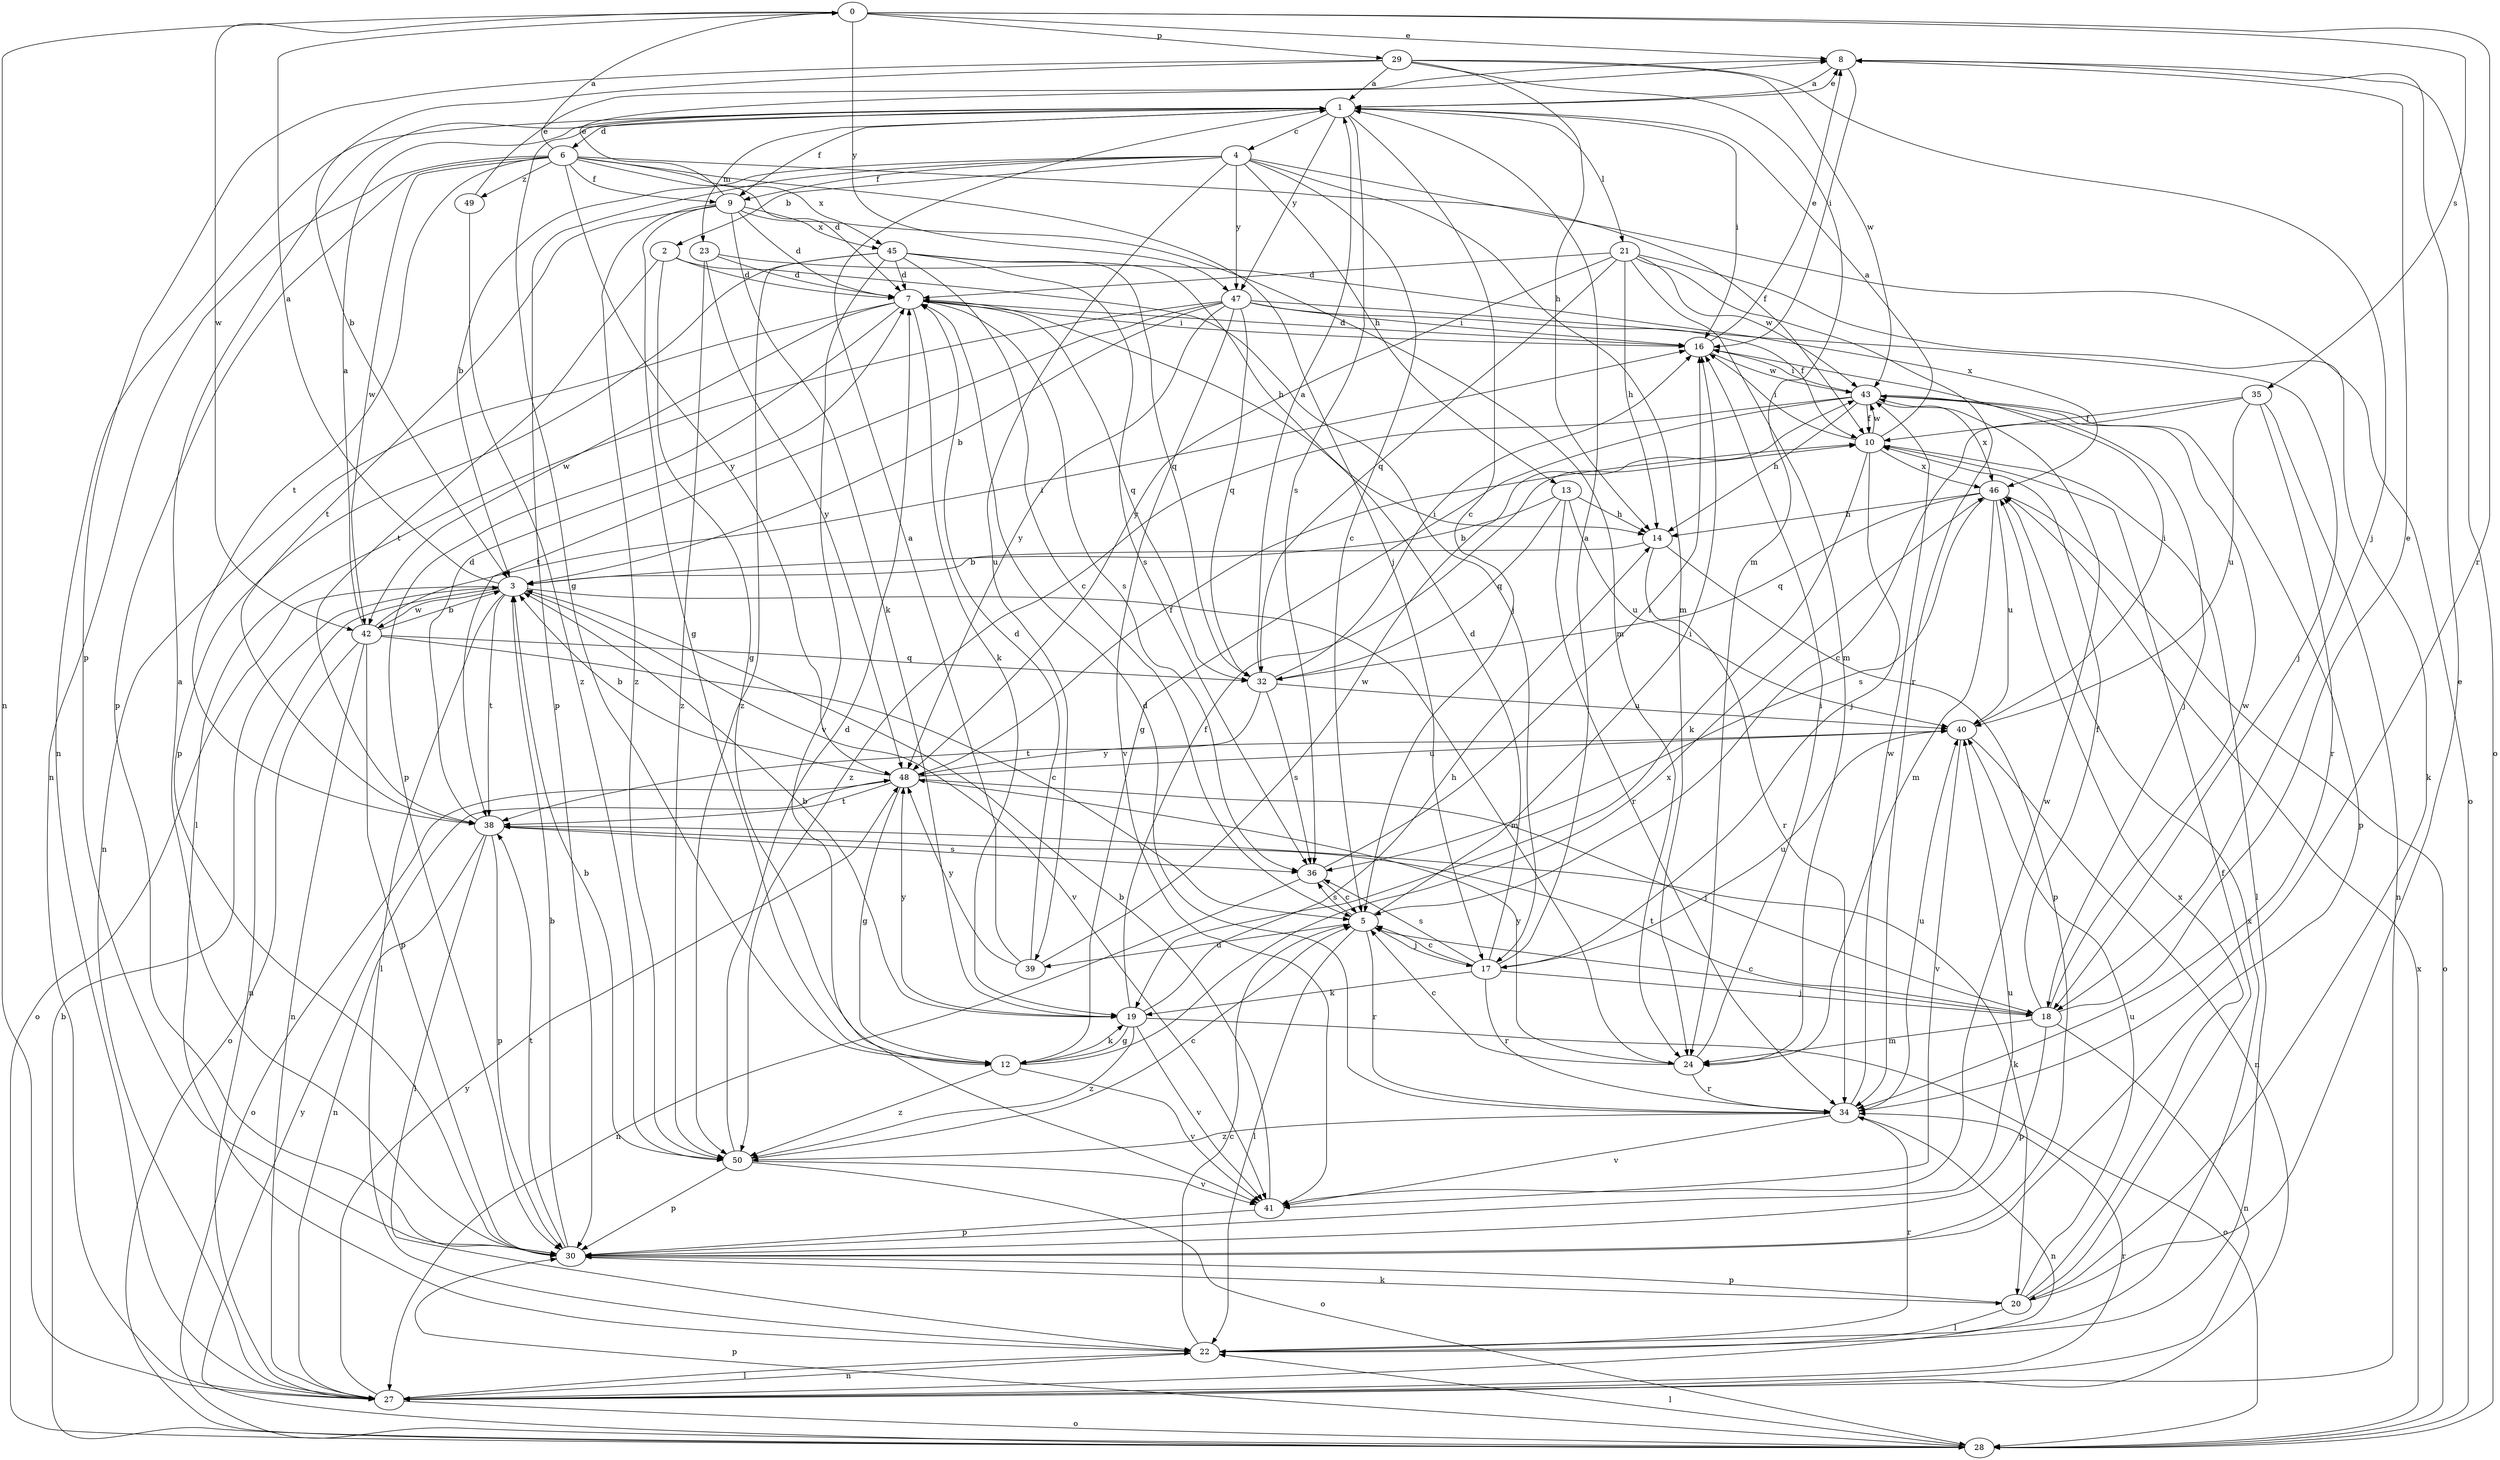 strict digraph  {
0;
1;
2;
3;
4;
5;
6;
7;
8;
9;
10;
12;
13;
14;
16;
17;
18;
19;
20;
21;
22;
23;
24;
27;
28;
29;
30;
32;
34;
35;
36;
38;
39;
40;
41;
42;
43;
45;
46;
47;
48;
49;
50;
0 -> 8  [label=e];
0 -> 27  [label=n];
0 -> 29  [label=p];
0 -> 34  [label=r];
0 -> 35  [label=s];
0 -> 42  [label=w];
0 -> 47  [label=y];
1 -> 4  [label=c];
1 -> 5  [label=c];
1 -> 6  [label=d];
1 -> 8  [label=e];
1 -> 9  [label=f];
1 -> 12  [label=g];
1 -> 16  [label=i];
1 -> 21  [label=l];
1 -> 23  [label=m];
1 -> 27  [label=n];
1 -> 36  [label=s];
1 -> 47  [label=y];
2 -> 7  [label=d];
2 -> 12  [label=g];
2 -> 17  [label=j];
2 -> 38  [label=t];
3 -> 0  [label=a];
3 -> 22  [label=l];
3 -> 24  [label=m];
3 -> 27  [label=n];
3 -> 28  [label=o];
3 -> 38  [label=t];
3 -> 41  [label=v];
3 -> 42  [label=w];
4 -> 2  [label=b];
4 -> 3  [label=b];
4 -> 5  [label=c];
4 -> 9  [label=f];
4 -> 13  [label=h];
4 -> 24  [label=m];
4 -> 28  [label=o];
4 -> 30  [label=p];
4 -> 39  [label=u];
4 -> 47  [label=y];
5 -> 16  [label=i];
5 -> 17  [label=j];
5 -> 22  [label=l];
5 -> 34  [label=r];
5 -> 36  [label=s];
5 -> 39  [label=u];
6 -> 0  [label=a];
6 -> 7  [label=d];
6 -> 9  [label=f];
6 -> 10  [label=f];
6 -> 17  [label=j];
6 -> 27  [label=n];
6 -> 30  [label=p];
6 -> 38  [label=t];
6 -> 42  [label=w];
6 -> 45  [label=x];
6 -> 48  [label=y];
6 -> 49  [label=z];
7 -> 16  [label=i];
7 -> 19  [label=k];
7 -> 27  [label=n];
7 -> 30  [label=p];
7 -> 32  [label=q];
7 -> 36  [label=s];
7 -> 42  [label=w];
8 -> 1  [label=a];
8 -> 16  [label=i];
8 -> 28  [label=o];
9 -> 7  [label=d];
9 -> 8  [label=e];
9 -> 12  [label=g];
9 -> 19  [label=k];
9 -> 24  [label=m];
9 -> 38  [label=t];
9 -> 45  [label=x];
9 -> 50  [label=z];
10 -> 1  [label=a];
10 -> 16  [label=i];
10 -> 17  [label=j];
10 -> 19  [label=k];
10 -> 22  [label=l];
10 -> 43  [label=w];
10 -> 46  [label=x];
12 -> 19  [label=k];
12 -> 41  [label=v];
12 -> 46  [label=x];
12 -> 50  [label=z];
13 -> 3  [label=b];
13 -> 14  [label=h];
13 -> 32  [label=q];
13 -> 34  [label=r];
13 -> 40  [label=u];
14 -> 3  [label=b];
14 -> 30  [label=p];
14 -> 34  [label=r];
16 -> 7  [label=d];
16 -> 8  [label=e];
16 -> 43  [label=w];
17 -> 1  [label=a];
17 -> 5  [label=c];
17 -> 7  [label=d];
17 -> 18  [label=j];
17 -> 19  [label=k];
17 -> 34  [label=r];
17 -> 36  [label=s];
17 -> 40  [label=u];
18 -> 5  [label=c];
18 -> 8  [label=e];
18 -> 10  [label=f];
18 -> 24  [label=m];
18 -> 27  [label=n];
18 -> 30  [label=p];
18 -> 38  [label=t];
18 -> 43  [label=w];
19 -> 3  [label=b];
19 -> 10  [label=f];
19 -> 12  [label=g];
19 -> 14  [label=h];
19 -> 28  [label=o];
19 -> 41  [label=v];
19 -> 48  [label=y];
19 -> 50  [label=z];
20 -> 8  [label=e];
20 -> 10  [label=f];
20 -> 22  [label=l];
20 -> 30  [label=p];
20 -> 40  [label=u];
20 -> 46  [label=x];
21 -> 7  [label=d];
21 -> 14  [label=h];
21 -> 20  [label=k];
21 -> 24  [label=m];
21 -> 32  [label=q];
21 -> 34  [label=r];
21 -> 43  [label=w];
21 -> 48  [label=y];
22 -> 5  [label=c];
22 -> 27  [label=n];
22 -> 34  [label=r];
22 -> 46  [label=x];
23 -> 7  [label=d];
23 -> 46  [label=x];
23 -> 48  [label=y];
23 -> 50  [label=z];
24 -> 5  [label=c];
24 -> 16  [label=i];
24 -> 34  [label=r];
24 -> 48  [label=y];
27 -> 22  [label=l];
27 -> 28  [label=o];
27 -> 34  [label=r];
27 -> 48  [label=y];
28 -> 3  [label=b];
28 -> 22  [label=l];
28 -> 30  [label=p];
28 -> 46  [label=x];
28 -> 48  [label=y];
29 -> 1  [label=a];
29 -> 3  [label=b];
29 -> 14  [label=h];
29 -> 18  [label=j];
29 -> 24  [label=m];
29 -> 30  [label=p];
29 -> 43  [label=w];
30 -> 1  [label=a];
30 -> 3  [label=b];
30 -> 20  [label=k];
30 -> 38  [label=t];
30 -> 40  [label=u];
32 -> 1  [label=a];
32 -> 16  [label=i];
32 -> 36  [label=s];
32 -> 38  [label=t];
32 -> 40  [label=u];
34 -> 7  [label=d];
34 -> 27  [label=n];
34 -> 40  [label=u];
34 -> 41  [label=v];
34 -> 43  [label=w];
34 -> 50  [label=z];
35 -> 5  [label=c];
35 -> 10  [label=f];
35 -> 27  [label=n];
35 -> 34  [label=r];
35 -> 40  [label=u];
36 -> 5  [label=c];
36 -> 16  [label=i];
36 -> 27  [label=n];
38 -> 7  [label=d];
38 -> 20  [label=k];
38 -> 22  [label=l];
38 -> 27  [label=n];
38 -> 30  [label=p];
38 -> 36  [label=s];
39 -> 1  [label=a];
39 -> 7  [label=d];
39 -> 43  [label=w];
39 -> 48  [label=y];
40 -> 16  [label=i];
40 -> 27  [label=n];
40 -> 41  [label=v];
40 -> 48  [label=y];
41 -> 3  [label=b];
41 -> 30  [label=p];
41 -> 43  [label=w];
42 -> 1  [label=a];
42 -> 3  [label=b];
42 -> 5  [label=c];
42 -> 16  [label=i];
42 -> 27  [label=n];
42 -> 28  [label=o];
42 -> 30  [label=p];
42 -> 32  [label=q];
43 -> 10  [label=f];
43 -> 12  [label=g];
43 -> 14  [label=h];
43 -> 16  [label=i];
43 -> 18  [label=j];
43 -> 30  [label=p];
43 -> 46  [label=x];
43 -> 50  [label=z];
45 -> 5  [label=c];
45 -> 7  [label=d];
45 -> 14  [label=h];
45 -> 30  [label=p];
45 -> 32  [label=q];
45 -> 36  [label=s];
45 -> 41  [label=v];
45 -> 50  [label=z];
46 -> 14  [label=h];
46 -> 24  [label=m];
46 -> 28  [label=o];
46 -> 32  [label=q];
46 -> 36  [label=s];
46 -> 40  [label=u];
47 -> 3  [label=b];
47 -> 10  [label=f];
47 -> 16  [label=i];
47 -> 18  [label=j];
47 -> 22  [label=l];
47 -> 32  [label=q];
47 -> 38  [label=t];
47 -> 41  [label=v];
47 -> 48  [label=y];
48 -> 3  [label=b];
48 -> 10  [label=f];
48 -> 12  [label=g];
48 -> 18  [label=j];
48 -> 28  [label=o];
48 -> 38  [label=t];
48 -> 40  [label=u];
49 -> 8  [label=e];
49 -> 50  [label=z];
50 -> 3  [label=b];
50 -> 5  [label=c];
50 -> 7  [label=d];
50 -> 28  [label=o];
50 -> 30  [label=p];
50 -> 41  [label=v];
}
